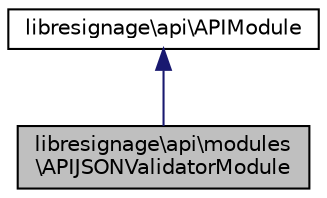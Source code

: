digraph "libresignage\api\modules\APIJSONValidatorModule"
{
  edge [fontname="Helvetica",fontsize="10",labelfontname="Helvetica",labelfontsize="10"];
  node [fontname="Helvetica",fontsize="10",shape=record];
  Node3 [label="libresignage\\api\\modules\l\\APIJSONValidatorModule",height=0.2,width=0.4,color="black", fillcolor="grey75", style="filled", fontcolor="black"];
  Node4 -> Node3 [dir="back",color="midnightblue",fontsize="10",style="solid"];
  Node4 [label="libresignage\\api\\APIModule",height=0.2,width=0.4,color="black", fillcolor="white", style="filled",URL="$classlibresignage_1_1api_1_1APIModule.html"];
}
